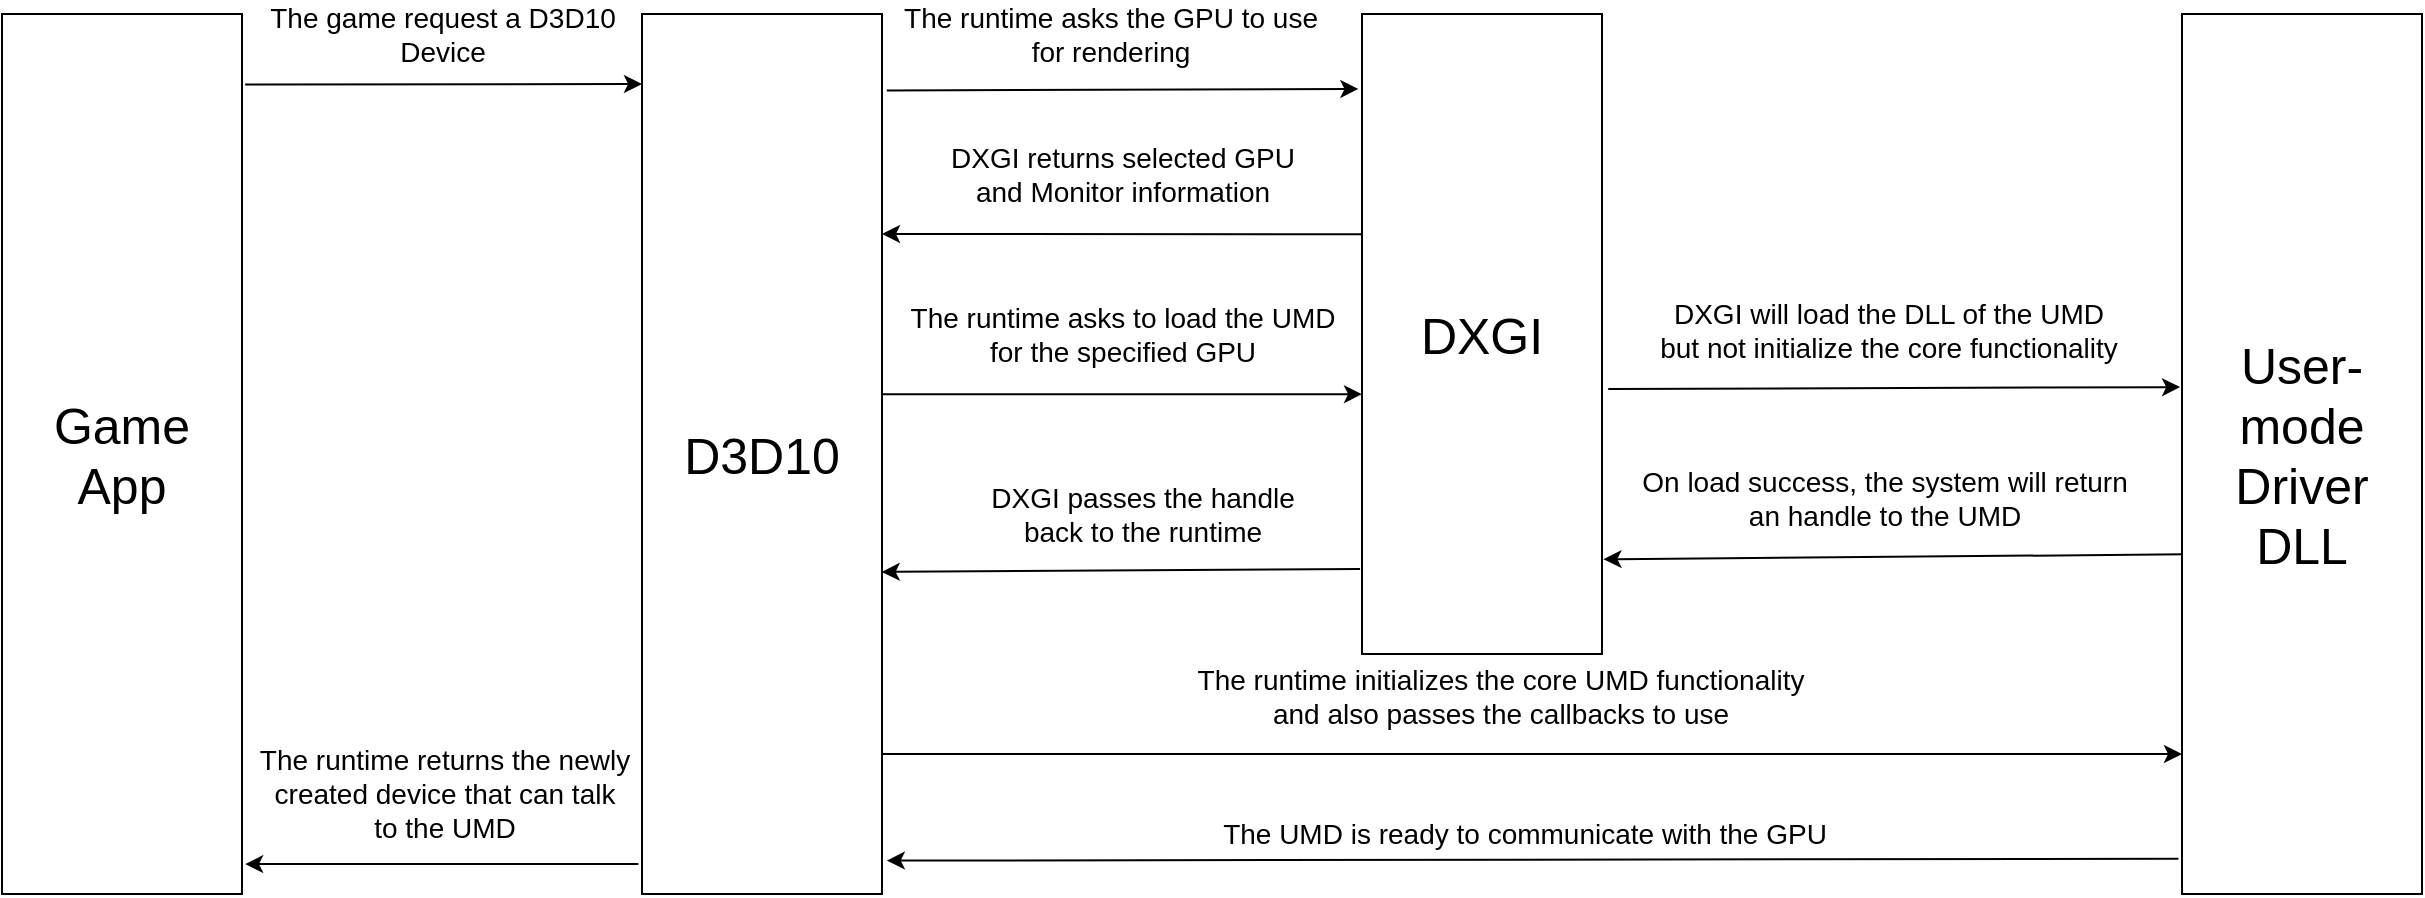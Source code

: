 <mxfile>
    <diagram id="V7KtM5LwQU8jCx53H6H2" name="Pagina-1">
        <mxGraphModel dx="2426" dy="919" grid="1" gridSize="10" guides="1" tooltips="1" connect="1" arrows="1" fold="1" page="1" pageScale="1" pageWidth="827" pageHeight="1169" math="0" shadow="0">
            <root>
                <mxCell id="0"/>
                <mxCell id="1" parent="0"/>
                <mxCell id="15" style="edgeStyle=none;html=1;entryX=1.006;entryY=0.852;entryDx=0;entryDy=0;fontSize=14;exitX=0.013;exitY=0.614;exitDx=0;exitDy=0;exitPerimeter=0;entryPerimeter=0;" edge="1" parent="1" source="2" target="3">
                    <mxGeometry relative="1" as="geometry"/>
                </mxCell>
                <mxCell id="16" value="On load success, the system will return&lt;br&gt;an handle to the UMD" style="edgeLabel;html=1;align=center;verticalAlign=middle;resizable=0;points=[];fontSize=14;" vertex="1" connectable="0" parent="15">
                    <mxGeometry x="0.526" y="1" relative="1" as="geometry">
                        <mxPoint x="71" y="-31" as="offset"/>
                    </mxGeometry>
                </mxCell>
                <mxCell id="21" style="edgeStyle=none;html=1;entryX=1.02;entryY=0.962;entryDx=0;entryDy=0;entryPerimeter=0;fontSize=14;exitX=-0.015;exitY=0.96;exitDx=0;exitDy=0;exitPerimeter=0;" edge="1" parent="1" source="2" target="4">
                    <mxGeometry relative="1" as="geometry"/>
                </mxCell>
                <mxCell id="22" value="The UMD is ready to communicate with the GPU" style="edgeLabel;html=1;align=center;verticalAlign=middle;resizable=0;points=[];fontSize=14;" vertex="1" connectable="0" parent="21">
                    <mxGeometry x="0.457" y="-2" relative="1" as="geometry">
                        <mxPoint x="143" y="-11" as="offset"/>
                    </mxGeometry>
                </mxCell>
                <mxCell id="2" value="&lt;font style=&quot;font-size: 25px;&quot;&gt;User-mode&lt;br&gt;Driver DLL&lt;/font&gt;" style="rounded=0;whiteSpace=wrap;html=1;" vertex="1" parent="1">
                    <mxGeometry x="770" y="120" width="120" height="440" as="geometry"/>
                </mxCell>
                <mxCell id="9" style="edgeStyle=none;html=1;entryX=1;entryY=0.25;entryDx=0;entryDy=0;fontSize=14;exitX=-0.001;exitY=0.344;exitDx=0;exitDy=0;exitPerimeter=0;" edge="1" parent="1" source="3" target="4">
                    <mxGeometry relative="1" as="geometry"/>
                </mxCell>
                <mxCell id="10" value="DXGI returns selected GPU &lt;br&gt;and Monitor information" style="edgeLabel;html=1;align=center;verticalAlign=middle;resizable=0;points=[];fontSize=14;" vertex="1" connectable="0" parent="9">
                    <mxGeometry x="0.411" y="-2" relative="1" as="geometry">
                        <mxPoint x="49" y="-28" as="offset"/>
                    </mxGeometry>
                </mxCell>
                <mxCell id="13" style="edgeStyle=none;html=1;fontSize=14;exitX=1.026;exitY=0.586;exitDx=0;exitDy=0;exitPerimeter=0;entryX=-0.008;entryY=0.424;entryDx=0;entryDy=0;entryPerimeter=0;" edge="1" parent="1" source="3" target="2">
                    <mxGeometry relative="1" as="geometry">
                        <mxPoint x="481" y="370" as="sourcePoint"/>
                        <mxPoint x="770" y="300" as="targetPoint"/>
                    </mxGeometry>
                </mxCell>
                <mxCell id="14" value="DXGI will load the DLL of the UMD&lt;br&gt;but not initialize the core functionality" style="edgeLabel;html=1;align=center;verticalAlign=middle;resizable=0;points=[];fontSize=14;" vertex="1" connectable="0" parent="13">
                    <mxGeometry x="-0.747" y="-3" relative="1" as="geometry">
                        <mxPoint x="104" y="-33" as="offset"/>
                    </mxGeometry>
                </mxCell>
                <mxCell id="17" style="edgeStyle=none;html=1;entryX=0.999;entryY=0.634;entryDx=0;entryDy=0;fontSize=14;exitX=-0.008;exitY=0.867;exitDx=0;exitDy=0;exitPerimeter=0;entryPerimeter=0;" edge="1" parent="1" source="3" target="4">
                    <mxGeometry relative="1" as="geometry"/>
                </mxCell>
                <mxCell id="18" value="DXGI passes the handle &lt;br&gt;back to the runtime" style="edgeLabel;html=1;align=center;verticalAlign=middle;resizable=0;points=[];fontSize=14;" vertex="1" connectable="0" parent="17">
                    <mxGeometry x="0.678" y="-1" relative="1" as="geometry">
                        <mxPoint x="91" y="-28" as="offset"/>
                    </mxGeometry>
                </mxCell>
                <mxCell id="3" value="&lt;font style=&quot;font-size: 25px;&quot;&gt;DXGI&lt;/font&gt;" style="rounded=0;whiteSpace=wrap;html=1;" vertex="1" parent="1">
                    <mxGeometry x="360" y="120" width="120" height="320" as="geometry"/>
                </mxCell>
                <mxCell id="7" style="edgeStyle=none;html=1;fontSize=14;exitX=1.02;exitY=0.087;exitDx=0;exitDy=0;exitPerimeter=0;entryX=-0.015;entryY=0.117;entryDx=0;entryDy=0;entryPerimeter=0;" edge="1" parent="1" source="4" target="3">
                    <mxGeometry relative="1" as="geometry">
                        <mxPoint x="357" y="161" as="targetPoint"/>
                    </mxGeometry>
                </mxCell>
                <mxCell id="8" value="The runtime asks the GPU to use&lt;br&gt;for rendering" style="edgeLabel;html=1;align=center;verticalAlign=middle;resizable=0;points=[];fontSize=14;" vertex="1" connectable="0" parent="7">
                    <mxGeometry x="-0.81" y="-2" relative="1" as="geometry">
                        <mxPoint x="89" y="-30" as="offset"/>
                    </mxGeometry>
                </mxCell>
                <mxCell id="11" style="edgeStyle=none;html=1;entryX=0;entryY=0.594;entryDx=0;entryDy=0;entryPerimeter=0;fontSize=14;exitX=0.999;exitY=0.432;exitDx=0;exitDy=0;exitPerimeter=0;" edge="1" parent="1" source="4" target="3">
                    <mxGeometry relative="1" as="geometry"/>
                </mxCell>
                <mxCell id="12" value="The runtime asks to load the UMD&lt;br&gt;for the specified GPU" style="edgeLabel;html=1;align=center;verticalAlign=middle;resizable=0;points=[];fontSize=14;" vertex="1" connectable="0" parent="11">
                    <mxGeometry x="-0.557" y="3" relative="1" as="geometry">
                        <mxPoint x="67" y="-27" as="offset"/>
                    </mxGeometry>
                </mxCell>
                <mxCell id="19" style="edgeStyle=none;html=1;fontSize=14;" edge="1" parent="1">
                    <mxGeometry relative="1" as="geometry">
                        <mxPoint x="120" y="490" as="sourcePoint"/>
                        <mxPoint x="770" y="490" as="targetPoint"/>
                    </mxGeometry>
                </mxCell>
                <mxCell id="20" value="The runtime initializes the core UMD functionality&lt;br&gt;and also passes the callbacks to use" style="edgeLabel;html=1;align=center;verticalAlign=middle;resizable=0;points=[];fontSize=14;" vertex="1" connectable="0" parent="19">
                    <mxGeometry x="-0.692" y="1" relative="1" as="geometry">
                        <mxPoint x="209" y="-28" as="offset"/>
                    </mxGeometry>
                </mxCell>
                <mxCell id="23" style="edgeStyle=none;html=1;entryX=1.013;entryY=0.966;entryDx=0;entryDy=0;entryPerimeter=0;fontSize=14;exitX=-0.015;exitY=0.966;exitDx=0;exitDy=0;exitPerimeter=0;" edge="1" parent="1" source="4" target="5">
                    <mxGeometry relative="1" as="geometry"/>
                </mxCell>
                <mxCell id="24" value="The runtime returns the newly&lt;br&gt;created device that can talk&lt;br&gt;to the UMD" style="edgeLabel;html=1;align=center;verticalAlign=middle;resizable=0;points=[];fontSize=14;" vertex="1" connectable="0" parent="23">
                    <mxGeometry x="0.602" y="1" relative="1" as="geometry">
                        <mxPoint x="60" y="-36" as="offset"/>
                    </mxGeometry>
                </mxCell>
                <mxCell id="4" value="&lt;font style=&quot;font-size: 25px;&quot;&gt;D3D10&lt;/font&gt;" style="rounded=0;whiteSpace=wrap;html=1;" vertex="1" parent="1">
                    <mxGeometry y="120" width="120" height="440" as="geometry"/>
                </mxCell>
                <mxCell id="6" value="&lt;font style=&quot;font-size: 14px;&quot;&gt;The game request a D3D10&lt;br&gt;Device&lt;/font&gt;" style="edgeStyle=none;html=1;exitX=1.013;exitY=0.08;exitDx=0;exitDy=0;exitPerimeter=0;" edge="1" parent="1" source="5">
                    <mxGeometry x="-0.008" y="25" relative="1" as="geometry">
                        <mxPoint y="155" as="targetPoint"/>
                        <mxPoint as="offset"/>
                    </mxGeometry>
                </mxCell>
                <mxCell id="5" value="&lt;font style=&quot;font-size: 25px;&quot;&gt;Game&lt;br&gt;App&lt;br&gt;&lt;/font&gt;" style="rounded=0;whiteSpace=wrap;html=1;" vertex="1" parent="1">
                    <mxGeometry x="-320" y="120" width="120" height="440" as="geometry"/>
                </mxCell>
            </root>
        </mxGraphModel>
    </diagram>
</mxfile>